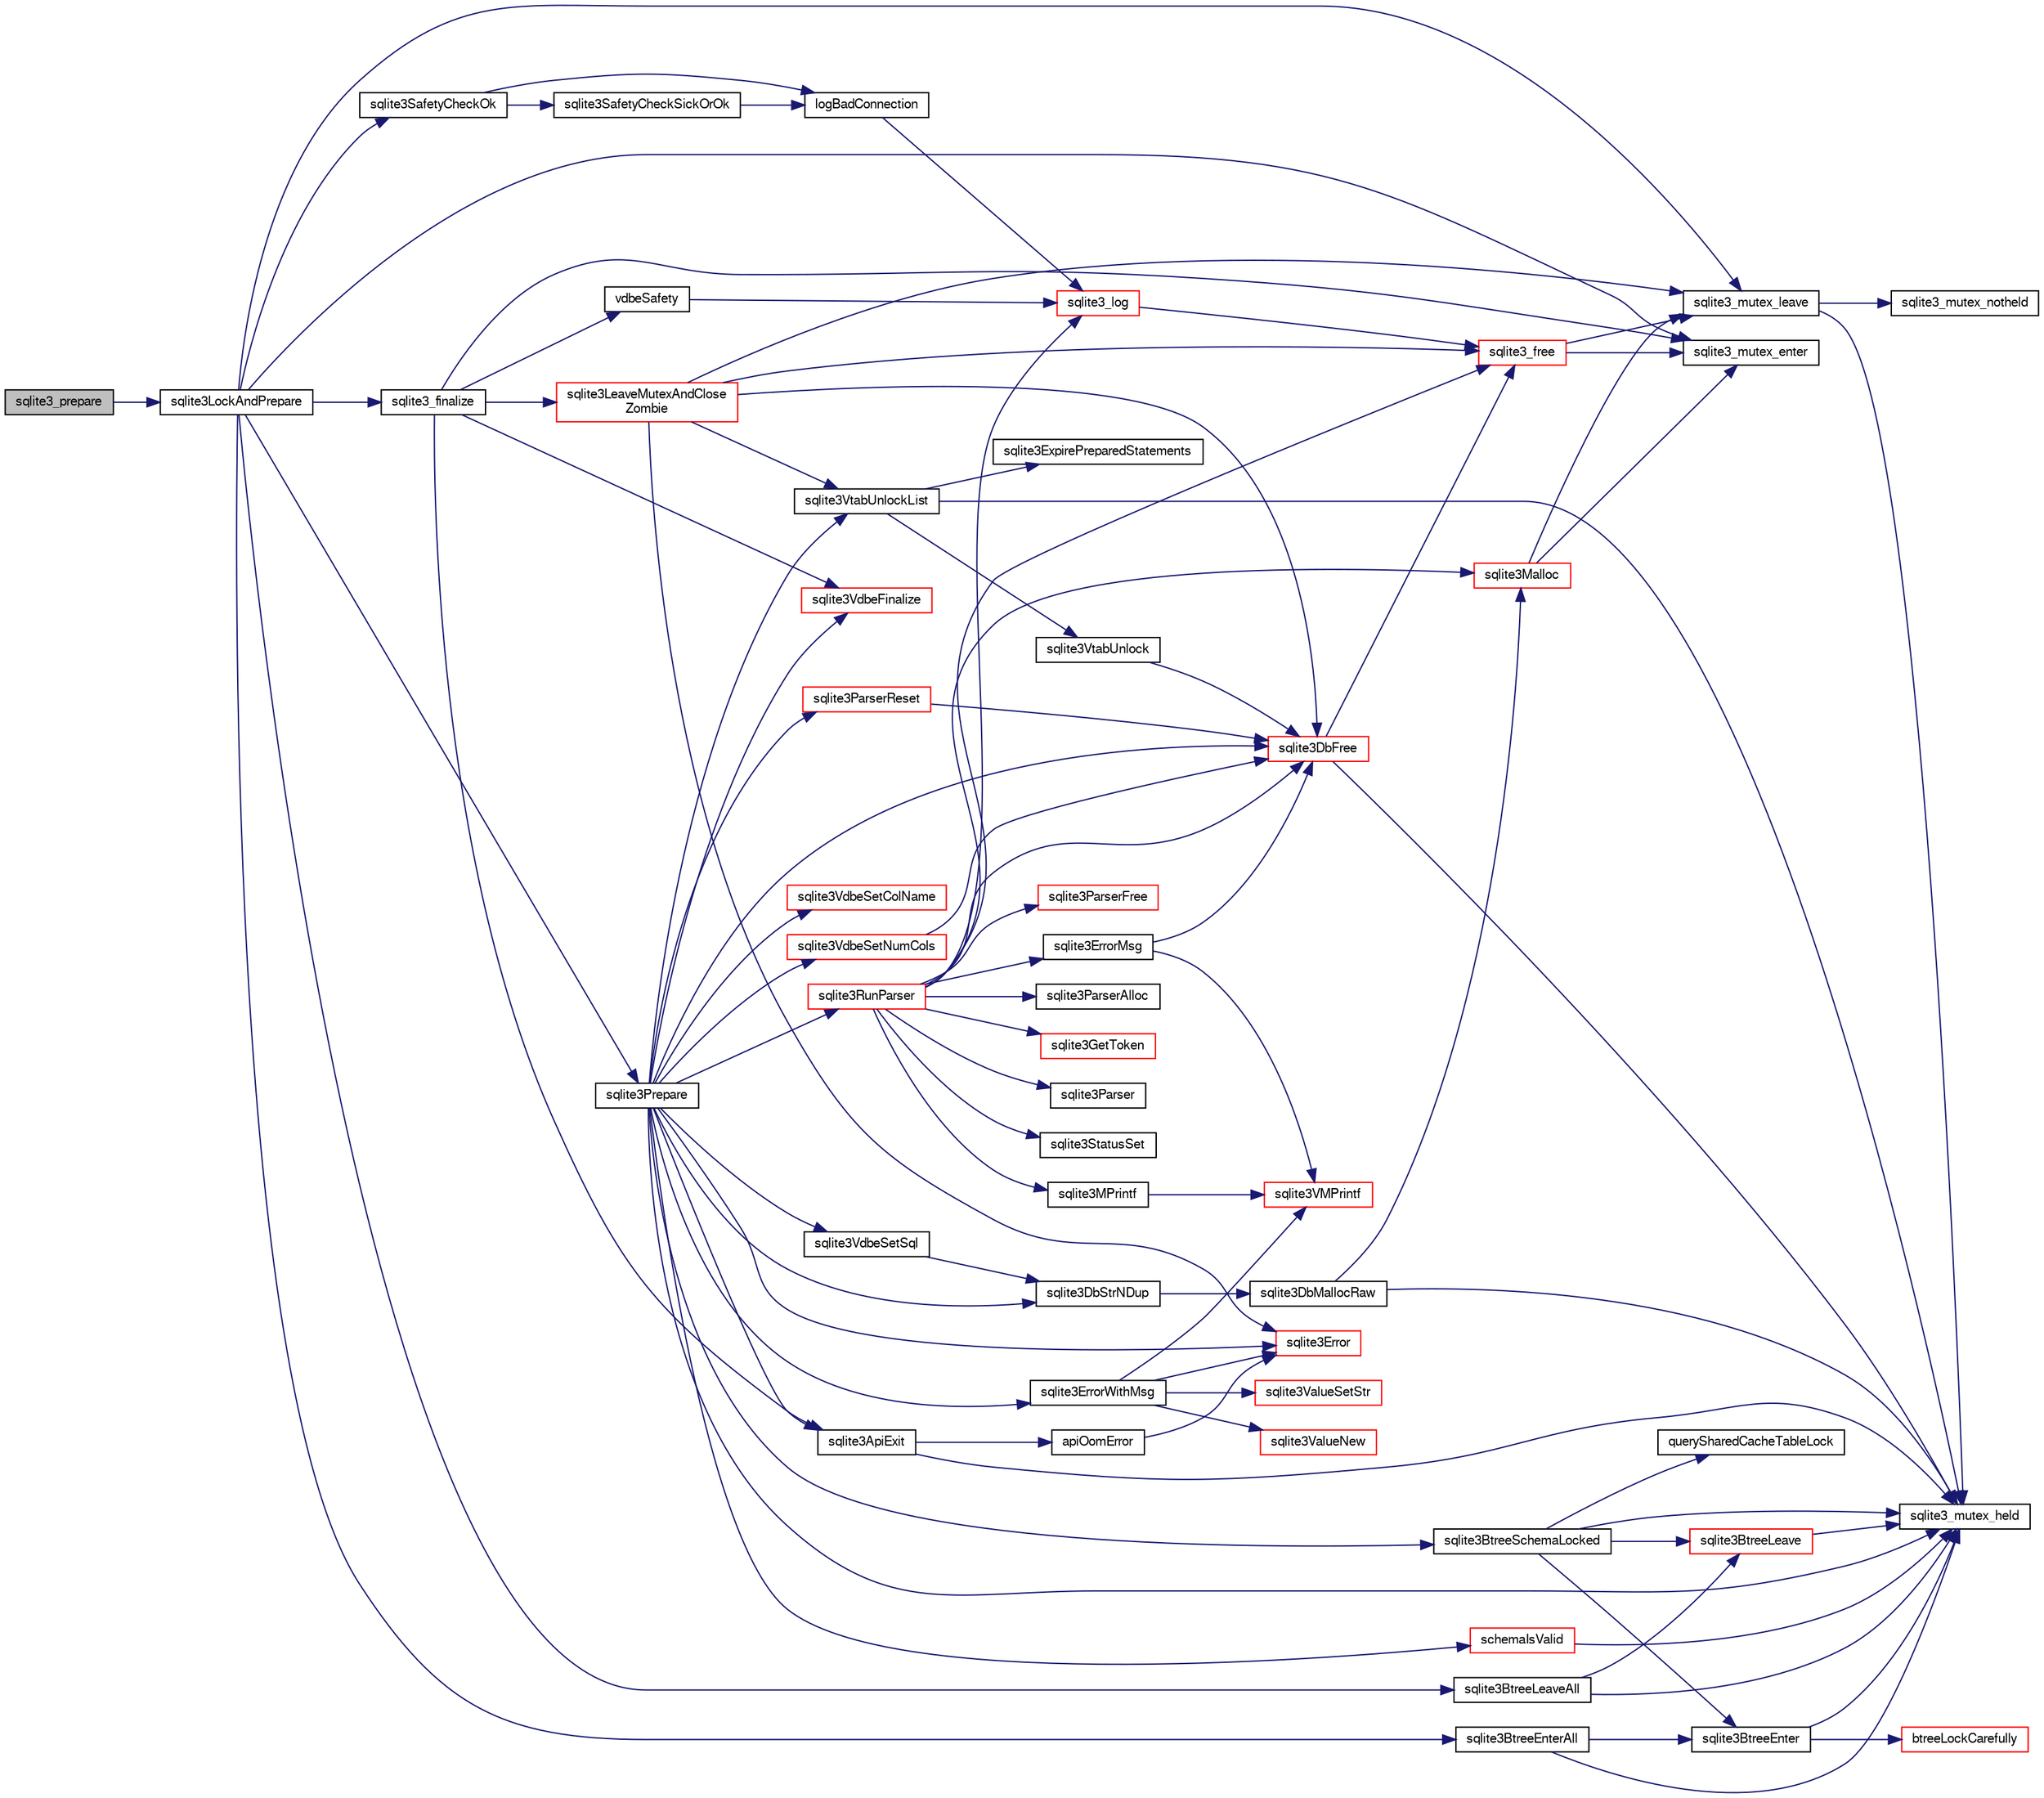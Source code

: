 digraph "sqlite3_prepare"
{
  edge [fontname="FreeSans",fontsize="10",labelfontname="FreeSans",labelfontsize="10"];
  node [fontname="FreeSans",fontsize="10",shape=record];
  rankdir="LR";
  Node54213 [label="sqlite3_prepare",height=0.2,width=0.4,color="black", fillcolor="grey75", style="filled", fontcolor="black"];
  Node54213 -> Node54214 [color="midnightblue",fontsize="10",style="solid",fontname="FreeSans"];
  Node54214 [label="sqlite3LockAndPrepare",height=0.2,width=0.4,color="black", fillcolor="white", style="filled",URL="$sqlite3_8c.html#a5db1ec5589aa2b02c6d979211a8789bd"];
  Node54214 -> Node54215 [color="midnightblue",fontsize="10",style="solid",fontname="FreeSans"];
  Node54215 [label="sqlite3SafetyCheckOk",height=0.2,width=0.4,color="black", fillcolor="white", style="filled",URL="$sqlite3_8c.html#ab15308423296d719d75dca4c0ef182a7"];
  Node54215 -> Node54216 [color="midnightblue",fontsize="10",style="solid",fontname="FreeSans"];
  Node54216 [label="logBadConnection",height=0.2,width=0.4,color="black", fillcolor="white", style="filled",URL="$sqlite3_8c.html#a8aa249fac852b22bb1227e2bc2921f11"];
  Node54216 -> Node54217 [color="midnightblue",fontsize="10",style="solid",fontname="FreeSans"];
  Node54217 [label="sqlite3_log",height=0.2,width=0.4,color="red", fillcolor="white", style="filled",URL="$sqlite3_8c.html#a298c9699bf9c143662c6b1fec4b2dc3b"];
  Node54217 -> Node54232 [color="midnightblue",fontsize="10",style="solid",fontname="FreeSans"];
  Node54232 [label="sqlite3_free",height=0.2,width=0.4,color="red", fillcolor="white", style="filled",URL="$sqlite3_8c.html#a6552349e36a8a691af5487999ab09519"];
  Node54232 -> Node54233 [color="midnightblue",fontsize="10",style="solid",fontname="FreeSans"];
  Node54233 [label="sqlite3_mutex_enter",height=0.2,width=0.4,color="black", fillcolor="white", style="filled",URL="$sqlite3_8c.html#a1c12cde690bd89f104de5cbad12a6bf5"];
  Node54232 -> Node54235 [color="midnightblue",fontsize="10",style="solid",fontname="FreeSans"];
  Node54235 [label="sqlite3_mutex_leave",height=0.2,width=0.4,color="black", fillcolor="white", style="filled",URL="$sqlite3_8c.html#a5838d235601dbd3c1fa993555c6bcc93"];
  Node54235 -> Node54227 [color="midnightblue",fontsize="10",style="solid",fontname="FreeSans"];
  Node54227 [label="sqlite3_mutex_held",height=0.2,width=0.4,color="black", fillcolor="white", style="filled",URL="$sqlite3_8c.html#acf77da68932b6bc163c5e68547ecc3e7"];
  Node54235 -> Node54236 [color="midnightblue",fontsize="10",style="solid",fontname="FreeSans"];
  Node54236 [label="sqlite3_mutex_notheld",height=0.2,width=0.4,color="black", fillcolor="white", style="filled",URL="$sqlite3_8c.html#a83967c837c1c000d3b5adcfaa688f5dc"];
  Node54215 -> Node54499 [color="midnightblue",fontsize="10",style="solid",fontname="FreeSans"];
  Node54499 [label="sqlite3SafetyCheckSickOrOk",height=0.2,width=0.4,color="black", fillcolor="white", style="filled",URL="$sqlite3_8c.html#ac1fff729aec147d9825a4930042a626b"];
  Node54499 -> Node54216 [color="midnightblue",fontsize="10",style="solid",fontname="FreeSans"];
  Node54214 -> Node54233 [color="midnightblue",fontsize="10",style="solid",fontname="FreeSans"];
  Node54214 -> Node54500 [color="midnightblue",fontsize="10",style="solid",fontname="FreeSans"];
  Node54500 [label="sqlite3BtreeEnterAll",height=0.2,width=0.4,color="black", fillcolor="white", style="filled",URL="$sqlite3_8c.html#a7e8c5e623a61d322d3622c3e6202d735"];
  Node54500 -> Node54227 [color="midnightblue",fontsize="10",style="solid",fontname="FreeSans"];
  Node54500 -> Node54501 [color="midnightblue",fontsize="10",style="solid",fontname="FreeSans"];
  Node54501 [label="sqlite3BtreeEnter",height=0.2,width=0.4,color="black", fillcolor="white", style="filled",URL="$sqlite3_8c.html#afa05d700ca373993fe6b0525b867feff"];
  Node54501 -> Node54227 [color="midnightblue",fontsize="10",style="solid",fontname="FreeSans"];
  Node54501 -> Node54502 [color="midnightblue",fontsize="10",style="solid",fontname="FreeSans"];
  Node54502 [label="btreeLockCarefully",height=0.2,width=0.4,color="red", fillcolor="white", style="filled",URL="$sqlite3_8c.html#a796746b1c1e4d6926960636bd74c79d7"];
  Node54214 -> Node54506 [color="midnightblue",fontsize="10",style="solid",fontname="FreeSans"];
  Node54506 [label="sqlite3Prepare",height=0.2,width=0.4,color="black", fillcolor="white", style="filled",URL="$sqlite3_8c.html#acb25890858d0bf4b12eb7aae569f0c7b"];
  Node54506 -> Node54227 [color="midnightblue",fontsize="10",style="solid",fontname="FreeSans"];
  Node54506 -> Node54507 [color="midnightblue",fontsize="10",style="solid",fontname="FreeSans"];
  Node54507 [label="sqlite3BtreeSchemaLocked",height=0.2,width=0.4,color="black", fillcolor="white", style="filled",URL="$sqlite3_8c.html#a46e6aacc6b039bae84b1d1a86ce9000c"];
  Node54507 -> Node54227 [color="midnightblue",fontsize="10",style="solid",fontname="FreeSans"];
  Node54507 -> Node54501 [color="midnightblue",fontsize="10",style="solid",fontname="FreeSans"];
  Node54507 -> Node54508 [color="midnightblue",fontsize="10",style="solid",fontname="FreeSans"];
  Node54508 [label="querySharedCacheTableLock",height=0.2,width=0.4,color="black", fillcolor="white", style="filled",URL="$sqlite3_8c.html#a248343a0d79235a90b955d801713d243"];
  Node54507 -> Node54509 [color="midnightblue",fontsize="10",style="solid",fontname="FreeSans"];
  Node54509 [label="sqlite3BtreeLeave",height=0.2,width=0.4,color="red", fillcolor="white", style="filled",URL="$sqlite3_8c.html#a460e4f89d1aeef4b4d334cfe8165da89"];
  Node54509 -> Node54227 [color="midnightblue",fontsize="10",style="solid",fontname="FreeSans"];
  Node54506 -> Node54510 [color="midnightblue",fontsize="10",style="solid",fontname="FreeSans"];
  Node54510 [label="sqlite3ErrorWithMsg",height=0.2,width=0.4,color="black", fillcolor="white", style="filled",URL="$sqlite3_8c.html#a11feb4cd8e77d59df266587cfe1b2641"];
  Node54510 -> Node54433 [color="midnightblue",fontsize="10",style="solid",fontname="FreeSans"];
  Node54433 [label="sqlite3Error",height=0.2,width=0.4,color="red", fillcolor="white", style="filled",URL="$sqlite3_8c.html#a4ba5e8be78db50d5538dcaa45bcf74d3"];
  Node54510 -> Node54511 [color="midnightblue",fontsize="10",style="solid",fontname="FreeSans"];
  Node54511 [label="sqlite3ValueNew",height=0.2,width=0.4,color="red", fillcolor="white", style="filled",URL="$sqlite3_8c.html#ad40a378778daff2d574bec905e35828b"];
  Node54510 -> Node54481 [color="midnightblue",fontsize="10",style="solid",fontname="FreeSans"];
  Node54481 [label="sqlite3VMPrintf",height=0.2,width=0.4,color="red", fillcolor="white", style="filled",URL="$sqlite3_8c.html#a05535d0982ef06fbc2ee8195ebbae689"];
  Node54510 -> Node54512 [color="midnightblue",fontsize="10",style="solid",fontname="FreeSans"];
  Node54512 [label="sqlite3ValueSetStr",height=0.2,width=0.4,color="red", fillcolor="white", style="filled",URL="$sqlite3_8c.html#a1fd40749f47941ee97ff6d798e2bc67e"];
  Node54506 -> Node54513 [color="midnightblue",fontsize="10",style="solid",fontname="FreeSans"];
  Node54513 [label="sqlite3VtabUnlockList",height=0.2,width=0.4,color="black", fillcolor="white", style="filled",URL="$sqlite3_8c.html#a266b6e5487ec403a27fc6c6f852ff249"];
  Node54513 -> Node54227 [color="midnightblue",fontsize="10",style="solid",fontname="FreeSans"];
  Node54513 -> Node54514 [color="midnightblue",fontsize="10",style="solid",fontname="FreeSans"];
  Node54514 [label="sqlite3ExpirePreparedStatements",height=0.2,width=0.4,color="black", fillcolor="white", style="filled",URL="$sqlite3_8c.html#af8baf566e769881b3d0bbdb0d2b4cdfe"];
  Node54513 -> Node54515 [color="midnightblue",fontsize="10",style="solid",fontname="FreeSans"];
  Node54515 [label="sqlite3VtabUnlock",height=0.2,width=0.4,color="black", fillcolor="white", style="filled",URL="$sqlite3_8c.html#a8b3341682c7724d767ebc8288b9063b4"];
  Node54515 -> Node54226 [color="midnightblue",fontsize="10",style="solid",fontname="FreeSans"];
  Node54226 [label="sqlite3DbFree",height=0.2,width=0.4,color="red", fillcolor="white", style="filled",URL="$sqlite3_8c.html#ac70ab821a6607b4a1b909582dc37a069"];
  Node54226 -> Node54227 [color="midnightblue",fontsize="10",style="solid",fontname="FreeSans"];
  Node54226 -> Node54232 [color="midnightblue",fontsize="10",style="solid",fontname="FreeSans"];
  Node54506 -> Node54431 [color="midnightblue",fontsize="10",style="solid",fontname="FreeSans"];
  Node54431 [label="sqlite3ApiExit",height=0.2,width=0.4,color="black", fillcolor="white", style="filled",URL="$sqlite3_8c.html#ae5a967ec6172298db98b6090bbd1dd9b"];
  Node54431 -> Node54227 [color="midnightblue",fontsize="10",style="solid",fontname="FreeSans"];
  Node54431 -> Node54432 [color="midnightblue",fontsize="10",style="solid",fontname="FreeSans"];
  Node54432 [label="apiOomError",height=0.2,width=0.4,color="black", fillcolor="white", style="filled",URL="$sqlite3_8c.html#a55c294da0c468873c7f7ea59378b8b9c"];
  Node54432 -> Node54433 [color="midnightblue",fontsize="10",style="solid",fontname="FreeSans"];
  Node54506 -> Node54484 [color="midnightblue",fontsize="10",style="solid",fontname="FreeSans"];
  Node54484 [label="sqlite3DbStrNDup",height=0.2,width=0.4,color="black", fillcolor="white", style="filled",URL="$sqlite3_8c.html#a48e8c757f70cba60fe83ce00ad8de713"];
  Node54484 -> Node54238 [color="midnightblue",fontsize="10",style="solid",fontname="FreeSans"];
  Node54238 [label="sqlite3DbMallocRaw",height=0.2,width=0.4,color="black", fillcolor="white", style="filled",URL="$sqlite3_8c.html#abbe8be0cf7175e11ddc3e2218fad924e"];
  Node54238 -> Node54227 [color="midnightblue",fontsize="10",style="solid",fontname="FreeSans"];
  Node54238 -> Node54239 [color="midnightblue",fontsize="10",style="solid",fontname="FreeSans"];
  Node54239 [label="sqlite3Malloc",height=0.2,width=0.4,color="red", fillcolor="white", style="filled",URL="$sqlite3_8c.html#a361a2eaa846b1885f123abe46f5d8b2b"];
  Node54239 -> Node54233 [color="midnightblue",fontsize="10",style="solid",fontname="FreeSans"];
  Node54239 -> Node54235 [color="midnightblue",fontsize="10",style="solid",fontname="FreeSans"];
  Node54506 -> Node54516 [color="midnightblue",fontsize="10",style="solid",fontname="FreeSans"];
  Node54516 [label="sqlite3RunParser",height=0.2,width=0.4,color="red", fillcolor="white", style="filled",URL="$sqlite3_8c.html#a174f16a9adcc64bf971bae4a5ffa3488"];
  Node54516 -> Node54517 [color="midnightblue",fontsize="10",style="solid",fontname="FreeSans"];
  Node54517 [label="sqlite3ParserAlloc",height=0.2,width=0.4,color="black", fillcolor="white", style="filled",URL="$sqlite3_8c.html#ad04f20cc1a4b6d3e458d60b80c694d94"];
  Node54516 -> Node54239 [color="midnightblue",fontsize="10",style="solid",fontname="FreeSans"];
  Node54516 -> Node54478 [color="midnightblue",fontsize="10",style="solid",fontname="FreeSans"];
  Node54478 [label="sqlite3GetToken",height=0.2,width=0.4,color="red", fillcolor="white", style="filled",URL="$sqlite3_8c.html#a3111c5f563140332fcc76d31fd028aaf"];
  Node54516 -> Node54518 [color="midnightblue",fontsize="10",style="solid",fontname="FreeSans"];
  Node54518 [label="sqlite3ErrorMsg",height=0.2,width=0.4,color="black", fillcolor="white", style="filled",URL="$sqlite3_8c.html#aee2798e173651adae0f9c85469f3457d"];
  Node54518 -> Node54481 [color="midnightblue",fontsize="10",style="solid",fontname="FreeSans"];
  Node54518 -> Node54226 [color="midnightblue",fontsize="10",style="solid",fontname="FreeSans"];
  Node54516 -> Node54226 [color="midnightblue",fontsize="10",style="solid",fontname="FreeSans"];
  Node54516 -> Node54480 [color="midnightblue",fontsize="10",style="solid",fontname="FreeSans"];
  Node54480 [label="sqlite3MPrintf",height=0.2,width=0.4,color="black", fillcolor="white", style="filled",URL="$sqlite3_8c.html#a208ef0df84e9778778804a19af03efea"];
  Node54480 -> Node54481 [color="midnightblue",fontsize="10",style="solid",fontname="FreeSans"];
  Node54516 -> Node54519 [color="midnightblue",fontsize="10",style="solid",fontname="FreeSans"];
  Node54519 [label="sqlite3Parser",height=0.2,width=0.4,color="black", fillcolor="white", style="filled",URL="$sqlite3_8c.html#a6f46fb0365c1d879ab5d64cde499c224"];
  Node54516 -> Node54241 [color="midnightblue",fontsize="10",style="solid",fontname="FreeSans"];
  Node54241 [label="sqlite3StatusSet",height=0.2,width=0.4,color="black", fillcolor="white", style="filled",URL="$sqlite3_8c.html#afec7586c01fcb5ea17dc9d7725a589d9"];
  Node54516 -> Node54520 [color="midnightblue",fontsize="10",style="solid",fontname="FreeSans"];
  Node54520 [label="sqlite3ParserFree",height=0.2,width=0.4,color="red", fillcolor="white", style="filled",URL="$sqlite3_8c.html#a75d41a16c8dff0547dcca208ff4d5d7d"];
  Node54516 -> Node54232 [color="midnightblue",fontsize="10",style="solid",fontname="FreeSans"];
  Node54516 -> Node54217 [color="midnightblue",fontsize="10",style="solid",fontname="FreeSans"];
  Node54506 -> Node54226 [color="midnightblue",fontsize="10",style="solid",fontname="FreeSans"];
  Node54506 -> Node55163 [color="midnightblue",fontsize="10",style="solid",fontname="FreeSans"];
  Node55163 [label="schemaIsValid",height=0.2,width=0.4,color="red", fillcolor="white", style="filled",URL="$sqlite3_8c.html#a7c466fe28e7ca6f46b8bf72c46d9738d"];
  Node55163 -> Node54227 [color="midnightblue",fontsize="10",style="solid",fontname="FreeSans"];
  Node54506 -> Node55164 [color="midnightblue",fontsize="10",style="solid",fontname="FreeSans"];
  Node55164 [label="sqlite3VdbeSetNumCols",height=0.2,width=0.4,color="red", fillcolor="white", style="filled",URL="$sqlite3_8c.html#a3d1d64e925572ff37fec8682e1224ff1"];
  Node55164 -> Node54226 [color="midnightblue",fontsize="10",style="solid",fontname="FreeSans"];
  Node54506 -> Node55165 [color="midnightblue",fontsize="10",style="solid",fontname="FreeSans"];
  Node55165 [label="sqlite3VdbeSetColName",height=0.2,width=0.4,color="red", fillcolor="white", style="filled",URL="$sqlite3_8c.html#a05534e7d71a734a43c35ae061ef45e6e"];
  Node54506 -> Node55166 [color="midnightblue",fontsize="10",style="solid",fontname="FreeSans"];
  Node55166 [label="sqlite3VdbeSetSql",height=0.2,width=0.4,color="black", fillcolor="white", style="filled",URL="$sqlite3_8c.html#a165ef3ad67f05e5e3fa7c712f3c4ba41"];
  Node55166 -> Node54484 [color="midnightblue",fontsize="10",style="solid",fontname="FreeSans"];
  Node54506 -> Node55052 [color="midnightblue",fontsize="10",style="solid",fontname="FreeSans"];
  Node55052 [label="sqlite3VdbeFinalize",height=0.2,width=0.4,color="red", fillcolor="white", style="filled",URL="$sqlite3_8c.html#af81e0c8d03b71610d3a826469f67bbd4"];
  Node54506 -> Node54433 [color="midnightblue",fontsize="10",style="solid",fontname="FreeSans"];
  Node54506 -> Node55167 [color="midnightblue",fontsize="10",style="solid",fontname="FreeSans"];
  Node55167 [label="sqlite3ParserReset",height=0.2,width=0.4,color="red", fillcolor="white", style="filled",URL="$sqlite3_8c.html#ae5c69f1aa716b5dc4b54dbf6642c1071"];
  Node55167 -> Node54226 [color="midnightblue",fontsize="10",style="solid",fontname="FreeSans"];
  Node54214 -> Node55064 [color="midnightblue",fontsize="10",style="solid",fontname="FreeSans"];
  Node55064 [label="sqlite3_finalize",height=0.2,width=0.4,color="black", fillcolor="white", style="filled",URL="$sqlite3_8c.html#a801195c0f771d40bb4be1e40f3b88945"];
  Node55064 -> Node54545 [color="midnightblue",fontsize="10",style="solid",fontname="FreeSans"];
  Node54545 [label="vdbeSafety",height=0.2,width=0.4,color="black", fillcolor="white", style="filled",URL="$sqlite3_8c.html#ad376f1aa66b2801fa8fb2fb134f370fd"];
  Node54545 -> Node54217 [color="midnightblue",fontsize="10",style="solid",fontname="FreeSans"];
  Node55064 -> Node54233 [color="midnightblue",fontsize="10",style="solid",fontname="FreeSans"];
  Node55064 -> Node55052 [color="midnightblue",fontsize="10",style="solid",fontname="FreeSans"];
  Node55064 -> Node54431 [color="midnightblue",fontsize="10",style="solid",fontname="FreeSans"];
  Node55064 -> Node55065 [color="midnightblue",fontsize="10",style="solid",fontname="FreeSans"];
  Node55065 [label="sqlite3LeaveMutexAndClose\lZombie",height=0.2,width=0.4,color="red", fillcolor="white", style="filled",URL="$sqlite3_8c.html#afe3a37c29dcb0fe9fc15fe07a3976f59"];
  Node55065 -> Node54235 [color="midnightblue",fontsize="10",style="solid",fontname="FreeSans"];
  Node55065 -> Node54513 [color="midnightblue",fontsize="10",style="solid",fontname="FreeSans"];
  Node55065 -> Node54226 [color="midnightblue",fontsize="10",style="solid",fontname="FreeSans"];
  Node55065 -> Node54433 [color="midnightblue",fontsize="10",style="solid",fontname="FreeSans"];
  Node55065 -> Node54232 [color="midnightblue",fontsize="10",style="solid",fontname="FreeSans"];
  Node54214 -> Node54768 [color="midnightblue",fontsize="10",style="solid",fontname="FreeSans"];
  Node54768 [label="sqlite3BtreeLeaveAll",height=0.2,width=0.4,color="black", fillcolor="white", style="filled",URL="$sqlite3_8c.html#a282e5f429eee8e0aebc7d18068ebccd2"];
  Node54768 -> Node54227 [color="midnightblue",fontsize="10",style="solid",fontname="FreeSans"];
  Node54768 -> Node54509 [color="midnightblue",fontsize="10",style="solid",fontname="FreeSans"];
  Node54214 -> Node54235 [color="midnightblue",fontsize="10",style="solid",fontname="FreeSans"];
}
